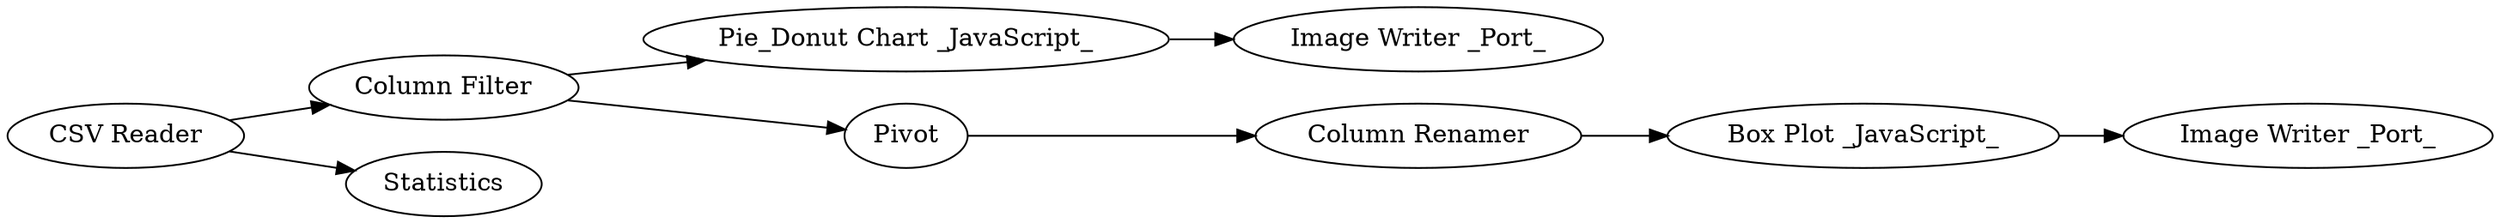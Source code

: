 digraph {
	15 -> 9
	15 -> 7
	9 -> 14
	7 -> 8
	1 -> 15
	12 -> 16
	1 -> 2
	8 -> 12
	16 [label="Image Writer _Port_"]
	1 [label="CSV Reader"]
	7 [label=Pivot]
	9 [label="Pie_Donut Chart _JavaScript_"]
	8 [label="Column Renamer"]
	15 [label="Column Filter"]
	14 [label="Image Writer _Port_"]
	2 [label=Statistics]
	12 [label="Box Plot _JavaScript_"]
	rankdir=LR
}
